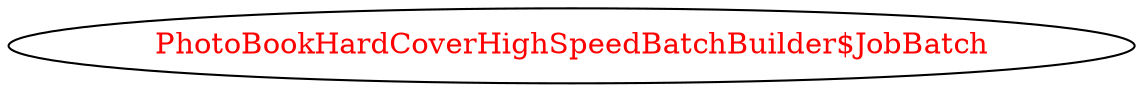 digraph dependencyGraph {
 concentrate=true;
 ranksep="2.0";
 rankdir="LR"; 
 splines="ortho";
"PhotoBookHardCoverHighSpeedBatchBuilder$JobBatch" [fontcolor="red"];
}